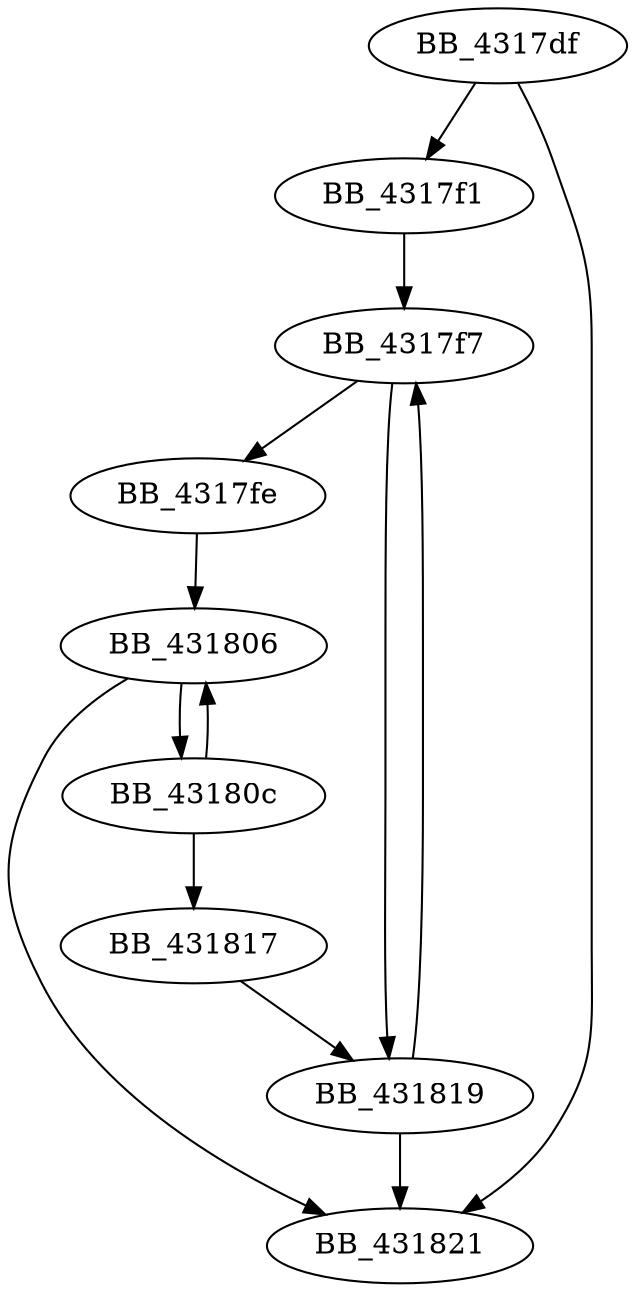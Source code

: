 DiGraph _wcscspn{
BB_4317df->BB_4317f1
BB_4317df->BB_431821
BB_4317f1->BB_4317f7
BB_4317f7->BB_4317fe
BB_4317f7->BB_431819
BB_4317fe->BB_431806
BB_431806->BB_43180c
BB_431806->BB_431821
BB_43180c->BB_431806
BB_43180c->BB_431817
BB_431817->BB_431819
BB_431819->BB_4317f7
BB_431819->BB_431821
}
